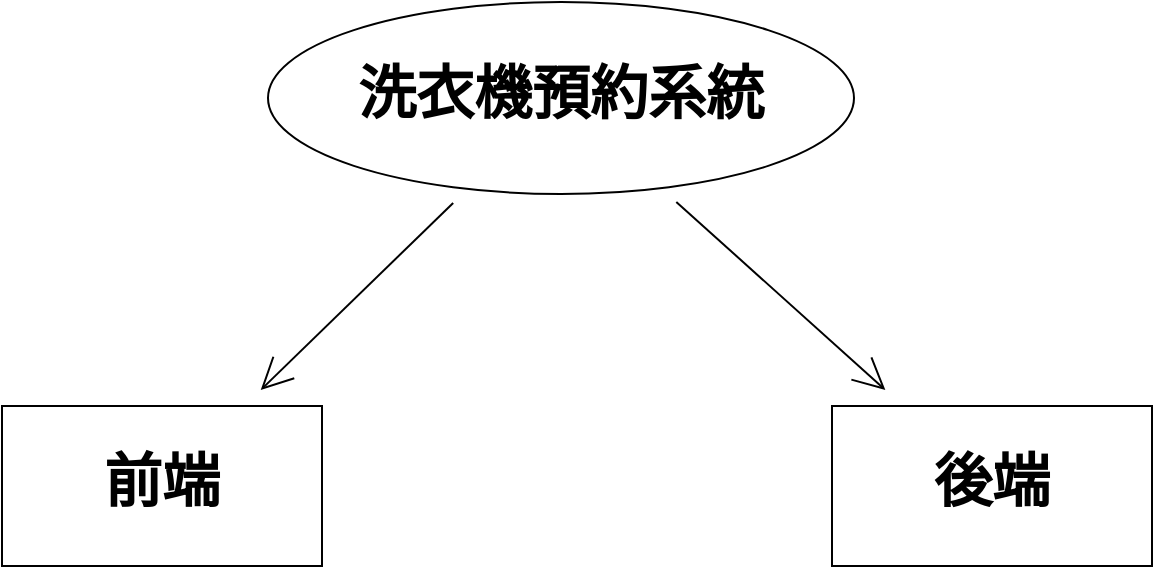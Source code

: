 <mxfile version="16.1.2" type="device"><diagram id="DbeO8Rz36yzVR4f6HLZg" name="第1頁"><mxGraphModel dx="1962" dy="1329" grid="0" gridSize="10" guides="1" tooltips="1" connect="1" arrows="1" fold="1" page="0" pageScale="1" pageWidth="827" pageHeight="1169" math="0" shadow="0"><root><mxCell id="0"/><mxCell id="1" parent="0"/><mxCell id="AN6gBRrQmF_m50z0FJ0r-10" style="edgeStyle=none;curved=1;rounded=1;hachureGap=4;orthogonalLoop=1;jettySize=auto;html=1;fontFamily=Architects Daughter;fontSource=https%3A%2F%2Ffonts.googleapis.com%2Fcss%3Ffamily%3DArchitects%2BDaughter;fontSize=29;endArrow=open;startSize=14;endSize=14;sourcePerimeterSpacing=8;targetPerimeterSpacing=8;" edge="1" parent="1" source="AN6gBRrQmF_m50z0FJ0r-7" target="AN6gBRrQmF_m50z0FJ0r-8"><mxGeometry relative="1" as="geometry"/></mxCell><mxCell id="AN6gBRrQmF_m50z0FJ0r-12" style="edgeStyle=none;curved=1;rounded=1;hachureGap=4;orthogonalLoop=1;jettySize=auto;html=1;fontFamily=Architects Daughter;fontSource=https%3A%2F%2Ffonts.googleapis.com%2Fcss%3Ffamily%3DArchitects%2BDaughter;fontSize=29;endArrow=open;startSize=14;endSize=14;sourcePerimeterSpacing=8;targetPerimeterSpacing=8;" edge="1" parent="1" source="AN6gBRrQmF_m50z0FJ0r-7" target="AN6gBRrQmF_m50z0FJ0r-9"><mxGeometry relative="1" as="geometry"/></mxCell><mxCell id="AN6gBRrQmF_m50z0FJ0r-7" value="&lt;font size=&quot;1&quot;&gt;&lt;b style=&quot;font-size: 29px&quot;&gt;洗衣機預約系統&lt;/b&gt;&lt;/font&gt;" style="ellipse;whiteSpace=wrap;html=1;rounded=0;hachureGap=4;fontFamily=Architects Daughter;fontSource=https%3A%2F%2Ffonts.googleapis.com%2Fcss%3Ffamily%3DArchitects%2BDaughter;fontSize=20;" vertex="1" parent="1"><mxGeometry x="129" y="-172" width="293" height="96" as="geometry"/></mxCell><mxCell id="AN6gBRrQmF_m50z0FJ0r-8" value="&lt;b&gt;前端&lt;/b&gt;" style="rounded=0;whiteSpace=wrap;html=1;hachureGap=4;fontFamily=Architects Daughter;fontSource=https%3A%2F%2Ffonts.googleapis.com%2Fcss%3Ffamily%3DArchitects%2BDaughter;fontSize=29;" vertex="1" parent="1"><mxGeometry x="-4" y="30" width="160" height="80" as="geometry"/></mxCell><mxCell id="AN6gBRrQmF_m50z0FJ0r-9" value="&lt;b&gt;後端&lt;/b&gt;" style="rounded=0;whiteSpace=wrap;html=1;hachureGap=4;fontFamily=Architects Daughter;fontSource=https%3A%2F%2Ffonts.googleapis.com%2Fcss%3Ffamily%3DArchitects%2BDaughter;fontSize=29;" vertex="1" parent="1"><mxGeometry x="411" y="30" width="160" height="80" as="geometry"/></mxCell></root></mxGraphModel></diagram></mxfile>